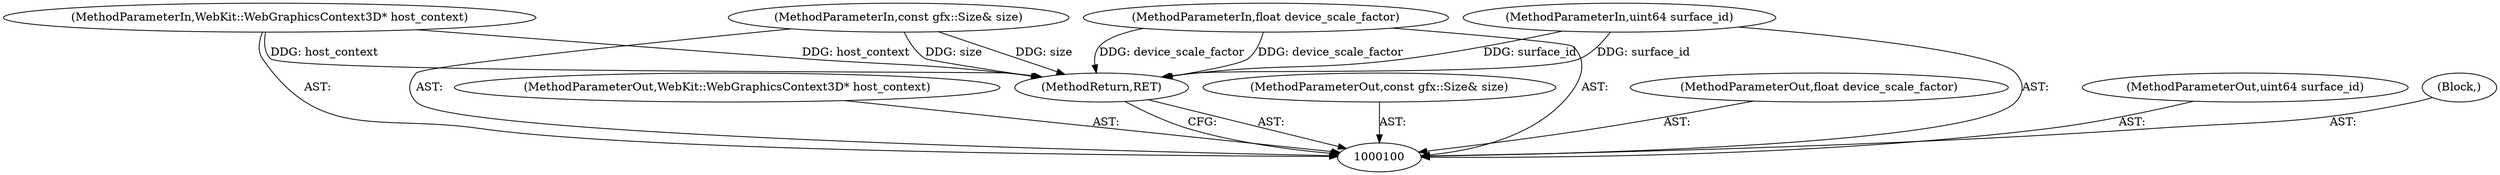digraph "1_Chrome_18d67244984a574ba2dd8779faabc0e3e34f4b76_9" {
"1000106" [label="(MethodReturn,RET)"];
"1000101" [label="(MethodParameterIn,WebKit::WebGraphicsContext3D* host_context)"];
"1000114" [label="(MethodParameterOut,WebKit::WebGraphicsContext3D* host_context)"];
"1000102" [label="(MethodParameterIn,const gfx::Size& size)"];
"1000115" [label="(MethodParameterOut,const gfx::Size& size)"];
"1000103" [label="(MethodParameterIn,float device_scale_factor)"];
"1000116" [label="(MethodParameterOut,float device_scale_factor)"];
"1000104" [label="(MethodParameterIn,uint64 surface_id)"];
"1000117" [label="(MethodParameterOut,uint64 surface_id)"];
"1000105" [label="(Block,)"];
"1000106" -> "1000100"  [label="AST: "];
"1000106" -> "1000100"  [label="CFG: "];
"1000104" -> "1000106"  [label="DDG: surface_id"];
"1000103" -> "1000106"  [label="DDG: device_scale_factor"];
"1000102" -> "1000106"  [label="DDG: size"];
"1000101" -> "1000106"  [label="DDG: host_context"];
"1000101" -> "1000100"  [label="AST: "];
"1000101" -> "1000106"  [label="DDG: host_context"];
"1000114" -> "1000100"  [label="AST: "];
"1000102" -> "1000100"  [label="AST: "];
"1000102" -> "1000106"  [label="DDG: size"];
"1000115" -> "1000100"  [label="AST: "];
"1000103" -> "1000100"  [label="AST: "];
"1000103" -> "1000106"  [label="DDG: device_scale_factor"];
"1000116" -> "1000100"  [label="AST: "];
"1000104" -> "1000100"  [label="AST: "];
"1000104" -> "1000106"  [label="DDG: surface_id"];
"1000117" -> "1000100"  [label="AST: "];
"1000105" -> "1000100"  [label="AST: "];
}
